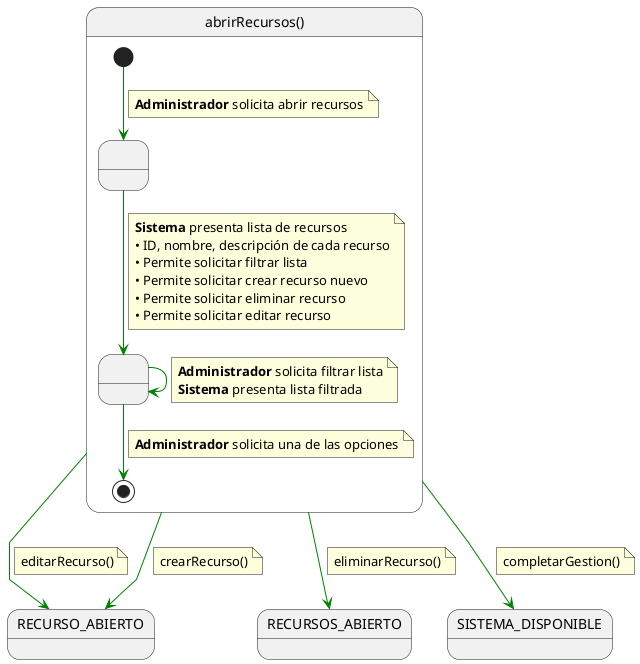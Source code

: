 @startuml abrirRecursos

skinparam linetype polyline

state abrirRecursos as "abrirRecursos()" {

    state " " as MostrandoLista
    state " " as FiltrandoLista

    [*] -[#green]-> MostrandoLista 
    note on link
    <b>Administrador</b> solicita abrir recursos
    end note    
    
    MostrandoLista -[#green]-> FiltrandoLista
    note on link
    <b>Sistema</b> presenta lista de recursos
    • ID, nombre, descripción de cada recurso
    • Permite solicitar filtrar lista
    • Permite solicitar crear recurso nuevo
    • Permite solicitar eliminar recurso
    • Permite solicitar editar recurso
    end note
    
    FiltrandoLista -[#green]-> FiltrandoLista
    note on link
    <b>Administrador</b> solicita filtrar lista
    <b>Sistema</b> presenta lista filtrada
    end note
    
    FiltrandoLista -[#green]-> [*]
    note on link
    <b>Administrador</b> solicita una de las opciones
    end note
}

abrirRecursos -[#green]-> RECURSO_ABIERTO
note on link
editarRecurso()
end note

abrirRecursos -[#green]-> RECURSO_ABIERTO
note on link
crearRecurso()
end note

abrirRecursos -[#green]-> RECURSOS_ABIERTO
note on link
eliminarRecurso()
end note

abrirRecursos -[#green]-> SISTEMA_DISPONIBLE
note on link
completarGestion()
end note

@enduml
